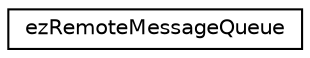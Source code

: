 digraph "Graphical Class Hierarchy"
{
 // LATEX_PDF_SIZE
  edge [fontname="Helvetica",fontsize="10",labelfontname="Helvetica",labelfontsize="10"];
  node [fontname="Helvetica",fontsize="10",shape=record];
  rankdir="LR";
  Node0 [label="ezRemoteMessageQueue",height=0.2,width=0.4,color="black", fillcolor="white", style="filled",URL="$d4/d2e/structez_remote_message_queue.htm",tooltip=" "];
}
